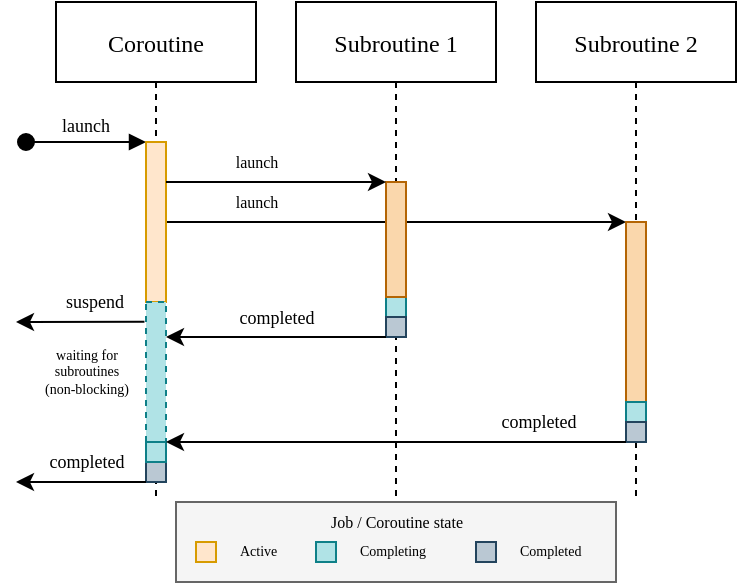 <mxfile version="16.2.4" type="device"><diagram id="kgpKYQtTHZ0yAKxKKP6v" name="Page-1"><mxGraphModel dx="687" dy="377" grid="1" gridSize="10" guides="1" tooltips="1" connect="1" arrows="1" fold="1" page="1" pageScale="1" pageWidth="850" pageHeight="1100" math="0" shadow="0"><root><mxCell id="0"/><mxCell id="1" parent="0"/><mxCell id="e-iGJnpDeahL6EZaTcXt-48" value="" style="group;fontFamily=IBM Plex Sans;fontSource=https%3A%2F%2Ffonts.googleapis.com%2Fcss%3Ffamily%3DIBM%2BPlex%2BSans;" vertex="1" connectable="0" parent="1"><mxGeometry x="100" y="80" width="360" height="290" as="geometry"/></mxCell><mxCell id="e-iGJnpDeahL6EZaTcXt-10" value="" style="endArrow=classic;html=1;rounded=0;exitX=1;exitY=0.5;exitDx=0;exitDy=0;entryX=0;entryY=0;entryDx=0;entryDy=0;fontFamily=IBM Plex Sans;fontSource=https%3A%2F%2Ffonts.googleapis.com%2Fcss%3Ffamily%3DIBM%2BPlex%2BSans;" edge="1" parent="e-iGJnpDeahL6EZaTcXt-48" source="e-iGJnpDeahL6EZaTcXt-6" target="e-iGJnpDeahL6EZaTcXt-9"><mxGeometry width="50" height="50" relative="1" as="geometry"><mxPoint x="190" y="100" as="sourcePoint"/><mxPoint x="240" y="50" as="targetPoint"/></mxGeometry></mxCell><mxCell id="e-iGJnpDeahL6EZaTcXt-50" value="launch" style="edgeLabel;html=1;align=center;verticalAlign=middle;resizable=0;points=[];fontSize=8;fontFamily=IBM Plex Sans;" vertex="1" connectable="0" parent="e-iGJnpDeahL6EZaTcXt-10"><mxGeometry x="-0.583" y="1" relative="1" as="geometry"><mxPoint x="-3" y="-9" as="offset"/></mxGeometry></mxCell><mxCell id="3nuBFxr9cyL0pnOWT2aG-1" value="Coroutine" style="shape=umlLifeline;perimeter=lifelinePerimeter;container=1;collapsible=0;recursiveResize=0;rounded=0;shadow=0;strokeWidth=1;fontFamily=IBM Plex Sans;fontSource=https%3A%2F%2Ffonts.googleapis.com%2Fcss%3Ffamily%3DIBM%2BPlex%2BSans;" parent="e-iGJnpDeahL6EZaTcXt-48" vertex="1"><mxGeometry x="20" width="100" height="250" as="geometry"/></mxCell><mxCell id="3nuBFxr9cyL0pnOWT2aG-3" value="launch" style="verticalAlign=bottom;startArrow=oval;endArrow=block;startSize=8;shadow=0;strokeWidth=1;fontSize=9;fontFamily=IBM Plex Sans;fontSource=https%3A%2F%2Ffonts.googleapis.com%2Fcss%3Ffamily%3DIBM%2BPlex%2BSans;" parent="3nuBFxr9cyL0pnOWT2aG-1" edge="1"><mxGeometry relative="1" as="geometry"><mxPoint x="-15" y="70" as="sourcePoint"/><mxPoint x="45" y="70" as="targetPoint"/></mxGeometry></mxCell><mxCell id="e-iGJnpDeahL6EZaTcXt-6" value="" style="rounded=0;whiteSpace=wrap;html=1;fillColor=#ffe6cc;strokeColor=#d79b00;fontFamily=IBM Plex Sans;fontSource=https%3A%2F%2Ffonts.googleapis.com%2Fcss%3Ffamily%3DIBM%2BPlex%2BSans;" vertex="1" parent="3nuBFxr9cyL0pnOWT2aG-1"><mxGeometry x="45" y="70" width="10" height="80" as="geometry"/></mxCell><mxCell id="e-iGJnpDeahL6EZaTcXt-17" value="" style="rounded=0;whiteSpace=wrap;html=1;fontSize=9;fillColor=#b0e3e6;strokeColor=#0e8088;dashed=1;fontFamily=IBM Plex Sans;fontSource=https%3A%2F%2Ffonts.googleapis.com%2Fcss%3Ffamily%3DIBM%2BPlex%2BSans;" vertex="1" parent="3nuBFxr9cyL0pnOWT2aG-1"><mxGeometry x="45" y="150" width="10" height="70" as="geometry"/></mxCell><mxCell id="e-iGJnpDeahL6EZaTcXt-26" value="" style="rounded=0;whiteSpace=wrap;html=1;fontSize=9;fillColor=#bac8d3;strokeColor=#23445d;fontFamily=IBM Plex Sans;fontSource=https%3A%2F%2Ffonts.googleapis.com%2Fcss%3Ffamily%3DIBM%2BPlex%2BSans;" vertex="1" parent="3nuBFxr9cyL0pnOWT2aG-1"><mxGeometry x="45" y="230" width="10" height="10" as="geometry"/></mxCell><mxCell id="e-iGJnpDeahL6EZaTcXt-27" value="waiting for &lt;br style=&quot;font-size: 7px;&quot;&gt;subroutines&lt;br style=&quot;font-size: 7px;&quot;&gt;(non-blocking)" style="text;html=1;align=center;verticalAlign=middle;resizable=0;points=[];autosize=1;strokeColor=none;fillColor=none;fontSize=7;fontFamily=IBM Plex Sans;fontSource=https%3A%2F%2Ffonts.googleapis.com%2Fcss%3Ffamily%3DIBM%2BPlex%2BSans;" vertex="1" parent="3nuBFxr9cyL0pnOWT2aG-1"><mxGeometry x="-15" y="170" width="60" height="30" as="geometry"/></mxCell><mxCell id="e-iGJnpDeahL6EZaTcXt-47" value="" style="rounded=0;whiteSpace=wrap;html=1;fontSize=9;fillColor=#b0e3e6;strokeColor=#0e8088;fontFamily=IBM Plex Sans;fontSource=https%3A%2F%2Ffonts.googleapis.com%2Fcss%3Ffamily%3DIBM%2BPlex%2BSans;" vertex="1" parent="3nuBFxr9cyL0pnOWT2aG-1"><mxGeometry x="45" y="220" width="10" height="10" as="geometry"/></mxCell><mxCell id="3nuBFxr9cyL0pnOWT2aG-5" value="Subroutine 1" style="shape=umlLifeline;perimeter=lifelinePerimeter;container=1;collapsible=0;recursiveResize=0;rounded=0;shadow=0;strokeWidth=1;fontFamily=IBM Plex Sans;fontSource=https%3A%2F%2Ffonts.googleapis.com%2Fcss%3Ffamily%3DIBM%2BPlex%2BSans;" parent="e-iGJnpDeahL6EZaTcXt-48" vertex="1"><mxGeometry x="140" width="100" height="250" as="geometry"/></mxCell><mxCell id="e-iGJnpDeahL6EZaTcXt-18" value="" style="rounded=0;whiteSpace=wrap;html=1;fontSize=9;fillColor=#b0e3e6;strokeColor=#0e8088;fontFamily=IBM Plex Sans;fontSource=https%3A%2F%2Ffonts.googleapis.com%2Fcss%3Ffamily%3DIBM%2BPlex%2BSans;" vertex="1" parent="3nuBFxr9cyL0pnOWT2aG-5"><mxGeometry x="45" y="147.5" width="10" height="10" as="geometry"/></mxCell><mxCell id="e-iGJnpDeahL6EZaTcXt-19" value="" style="rounded=0;whiteSpace=wrap;html=1;fontSize=9;fillColor=#bac8d3;strokeColor=#23445d;fontFamily=IBM Plex Sans;fontSource=https%3A%2F%2Ffonts.googleapis.com%2Fcss%3Ffamily%3DIBM%2BPlex%2BSans;" vertex="1" parent="3nuBFxr9cyL0pnOWT2aG-5"><mxGeometry x="45" y="157.5" width="10" height="10" as="geometry"/></mxCell><mxCell id="e-iGJnpDeahL6EZaTcXt-5" value="" style="rounded=0;whiteSpace=wrap;html=1;fillColor=#fad7ac;strokeColor=#b46504;fontFamily=IBM Plex Sans;fontSource=https%3A%2F%2Ffonts.googleapis.com%2Fcss%3Ffamily%3DIBM%2BPlex%2BSans;" vertex="1" parent="3nuBFxr9cyL0pnOWT2aG-5"><mxGeometry x="45" y="90" width="10" height="57.5" as="geometry"/></mxCell><mxCell id="e-iGJnpDeahL6EZaTcXt-1" value="Subroutine 2" style="shape=umlLifeline;perimeter=lifelinePerimeter;container=1;collapsible=0;recursiveResize=0;rounded=0;shadow=0;strokeWidth=1;fontFamily=IBM Plex Sans;fontSource=https%3A%2F%2Ffonts.googleapis.com%2Fcss%3Ffamily%3DIBM%2BPlex%2BSans;" vertex="1" parent="e-iGJnpDeahL6EZaTcXt-48"><mxGeometry x="260" width="100" height="250" as="geometry"/></mxCell><mxCell id="e-iGJnpDeahL6EZaTcXt-9" value="" style="rounded=0;whiteSpace=wrap;html=1;fillColor=#fad7ac;strokeColor=#b46504;fontFamily=IBM Plex Sans;fontSource=https%3A%2F%2Ffonts.googleapis.com%2Fcss%3Ffamily%3DIBM%2BPlex%2BSans;" vertex="1" parent="e-iGJnpDeahL6EZaTcXt-1"><mxGeometry x="45" y="110" width="10" height="90" as="geometry"/></mxCell><mxCell id="e-iGJnpDeahL6EZaTcXt-21" value="" style="rounded=0;whiteSpace=wrap;html=1;fontSize=9;fillColor=#b0e3e6;strokeColor=#0e8088;fontFamily=IBM Plex Sans;fontSource=https%3A%2F%2Ffonts.googleapis.com%2Fcss%3Ffamily%3DIBM%2BPlex%2BSans;" vertex="1" parent="e-iGJnpDeahL6EZaTcXt-1"><mxGeometry x="45" y="200" width="10" height="10" as="geometry"/></mxCell><mxCell id="e-iGJnpDeahL6EZaTcXt-22" value="" style="rounded=0;whiteSpace=wrap;html=1;fontSize=9;fillColor=#bac8d3;strokeColor=#23445d;fontFamily=IBM Plex Sans;fontSource=https%3A%2F%2Ffonts.googleapis.com%2Fcss%3Ffamily%3DIBM%2BPlex%2BSans;" vertex="1" parent="e-iGJnpDeahL6EZaTcXt-1"><mxGeometry x="45" y="210" width="10" height="10" as="geometry"/></mxCell><mxCell id="e-iGJnpDeahL6EZaTcXt-7" value="" style="endArrow=classic;html=1;rounded=0;exitX=1;exitY=0.25;exitDx=0;exitDy=0;entryX=0;entryY=0;entryDx=0;entryDy=0;fontFamily=IBM Plex Sans;fontSource=https%3A%2F%2Ffonts.googleapis.com%2Fcss%3Ffamily%3DIBM%2BPlex%2BSans;" edge="1" parent="e-iGJnpDeahL6EZaTcXt-48" source="e-iGJnpDeahL6EZaTcXt-6" target="e-iGJnpDeahL6EZaTcXt-5"><mxGeometry width="50" height="50" relative="1" as="geometry"><mxPoint x="370" y="120" as="sourcePoint"/><mxPoint x="420" y="70" as="targetPoint"/></mxGeometry></mxCell><mxCell id="e-iGJnpDeahL6EZaTcXt-49" value="launch" style="edgeLabel;html=1;align=center;verticalAlign=middle;resizable=0;points=[];fontSize=8;fontFamily=IBM Plex Sans;" vertex="1" connectable="0" parent="e-iGJnpDeahL6EZaTcXt-7"><mxGeometry x="-0.042" relative="1" as="geometry"><mxPoint x="-8" y="-10" as="offset"/></mxGeometry></mxCell><mxCell id="e-iGJnpDeahL6EZaTcXt-12" value="" style="endArrow=classic;html=1;rounded=0;exitX=-0.078;exitY=0.141;exitDx=0;exitDy=0;exitPerimeter=0;fontFamily=IBM Plex Sans;fontSource=https%3A%2F%2Ffonts.googleapis.com%2Fcss%3Ffamily%3DIBM%2BPlex%2BSans;" edge="1" parent="e-iGJnpDeahL6EZaTcXt-48" source="e-iGJnpDeahL6EZaTcXt-17"><mxGeometry width="50" height="50" relative="1" as="geometry"><mxPoint x="210" y="170" as="sourcePoint"/><mxPoint y="160" as="targetPoint"/></mxGeometry></mxCell><mxCell id="e-iGJnpDeahL6EZaTcXt-13" value="suspend" style="edgeLabel;html=1;align=center;verticalAlign=middle;resizable=0;points=[];fontSize=9;fontFamily=IBM Plex Sans;fontSource=https%3A%2F%2Ffonts.googleapis.com%2Fcss%3Ffamily%3DIBM%2BPlex%2BSans;" vertex="1" connectable="0" parent="e-iGJnpDeahL6EZaTcXt-12"><mxGeometry x="-0.37" y="-1" relative="1" as="geometry"><mxPoint x="-5" y="-9" as="offset"/></mxGeometry></mxCell><mxCell id="e-iGJnpDeahL6EZaTcXt-20" value="" style="endArrow=classic;html=1;rounded=0;fontSize=9;exitX=0;exitY=1;exitDx=0;exitDy=0;entryX=1;entryY=0.25;entryDx=0;entryDy=0;fontFamily=IBM Plex Sans;fontSource=https%3A%2F%2Ffonts.googleapis.com%2Fcss%3Ffamily%3DIBM%2BPlex%2BSans;" edge="1" parent="e-iGJnpDeahL6EZaTcXt-48" source="e-iGJnpDeahL6EZaTcXt-19" target="e-iGJnpDeahL6EZaTcXt-17"><mxGeometry width="50" height="50" relative="1" as="geometry"><mxPoint x="210" y="160" as="sourcePoint"/><mxPoint x="260" y="110" as="targetPoint"/></mxGeometry></mxCell><mxCell id="e-iGJnpDeahL6EZaTcXt-24" value="completed" style="edgeLabel;html=1;align=center;verticalAlign=middle;resizable=0;points=[];fontSize=9;fontFamily=IBM Plex Sans;fontSource=https%3A%2F%2Ffonts.googleapis.com%2Fcss%3Ffamily%3DIBM%2BPlex%2BSans;" vertex="1" connectable="0" parent="e-iGJnpDeahL6EZaTcXt-20"><mxGeometry x="-0.087" y="1" relative="1" as="geometry"><mxPoint x="-5" y="-11" as="offset"/></mxGeometry></mxCell><mxCell id="e-iGJnpDeahL6EZaTcXt-23" value="" style="endArrow=classic;html=1;rounded=0;fontSize=9;exitX=0;exitY=1;exitDx=0;exitDy=0;entryX=1;entryY=1;entryDx=0;entryDy=0;fontFamily=IBM Plex Sans;fontSource=https%3A%2F%2Ffonts.googleapis.com%2Fcss%3Ffamily%3DIBM%2BPlex%2BSans;" edge="1" parent="e-iGJnpDeahL6EZaTcXt-48" source="e-iGJnpDeahL6EZaTcXt-22" target="e-iGJnpDeahL6EZaTcXt-17"><mxGeometry width="50" height="50" relative="1" as="geometry"><mxPoint x="170" y="180" as="sourcePoint"/><mxPoint x="220" y="130" as="targetPoint"/></mxGeometry></mxCell><mxCell id="e-iGJnpDeahL6EZaTcXt-25" value="completed" style="edgeLabel;html=1;align=center;verticalAlign=middle;resizable=0;points=[];fontSize=9;fontFamily=IBM Plex Sans;fontSource=https%3A%2F%2Ffonts.googleapis.com%2Fcss%3Ffamily%3DIBM%2BPlex%2BSans;" vertex="1" connectable="0" parent="e-iGJnpDeahL6EZaTcXt-23"><mxGeometry x="-0.211" relative="1" as="geometry"><mxPoint x="46" y="-10" as="offset"/></mxGeometry></mxCell><mxCell id="e-iGJnpDeahL6EZaTcXt-30" value="" style="endArrow=classic;html=1;rounded=0;fontSize=9;exitX=0;exitY=1;exitDx=0;exitDy=0;fontFamily=IBM Plex Sans;fontSource=https%3A%2F%2Ffonts.googleapis.com%2Fcss%3Ffamily%3DIBM%2BPlex%2BSans;" edge="1" parent="e-iGJnpDeahL6EZaTcXt-48" source="e-iGJnpDeahL6EZaTcXt-26"><mxGeometry width="50" height="50" relative="1" as="geometry"><mxPoint x="140" y="200" as="sourcePoint"/><mxPoint y="240" as="targetPoint"/></mxGeometry></mxCell><mxCell id="e-iGJnpDeahL6EZaTcXt-31" value="completed" style="edgeLabel;html=1;align=center;verticalAlign=middle;resizable=0;points=[];fontSize=9;fontFamily=IBM Plex Sans;fontSource=https%3A%2F%2Ffonts.googleapis.com%2Fcss%3Ffamily%3DIBM%2BPlex%2BSans;" vertex="1" connectable="0" parent="e-iGJnpDeahL6EZaTcXt-30"><mxGeometry x="0.231" relative="1" as="geometry"><mxPoint x="10" y="-10" as="offset"/></mxGeometry></mxCell><mxCell id="e-iGJnpDeahL6EZaTcXt-40" value="" style="group;fontFamily=IBM Plex Sans;fontSource=https%3A%2F%2Ffonts.googleapis.com%2Fcss%3Ffamily%3DIBM%2BPlex%2BSans;" vertex="1" connectable="0" parent="e-iGJnpDeahL6EZaTcXt-48"><mxGeometry x="80" y="250" width="220" height="40" as="geometry"/></mxCell><mxCell id="e-iGJnpDeahL6EZaTcXt-39" value="" style="rounded=0;whiteSpace=wrap;html=1;fontSize=7;fillColor=#f5f5f5;fontColor=#333333;strokeColor=#666666;fontFamily=IBM Plex Sans;fontSource=https%3A%2F%2Ffonts.googleapis.com%2Fcss%3Ffamily%3DIBM%2BPlex%2BSans;" vertex="1" parent="e-iGJnpDeahL6EZaTcXt-40"><mxGeometry width="220" height="40" as="geometry"/></mxCell><mxCell id="e-iGJnpDeahL6EZaTcXt-45" value="Job / Coroutine state" style="text;html=1;align=center;verticalAlign=middle;resizable=0;points=[];autosize=1;strokeColor=none;fillColor=none;fontSize=8;fontFamily=IBM Plex Sans;fontSource=https%3A%2F%2Ffonts.googleapis.com%2Fcss%3Ffamily%3DIBM%2BPlex%2BSans;" vertex="1" parent="e-iGJnpDeahL6EZaTcXt-40"><mxGeometry x="65" width="90" height="20" as="geometry"/></mxCell><mxCell id="e-iGJnpDeahL6EZaTcXt-42" value="" style="group;fontFamily=IBM Plex Sans;fontSource=https%3A%2F%2Ffonts.googleapis.com%2Fcss%3Ffamily%3DIBM%2BPlex%2BSans;" vertex="1" connectable="0" parent="e-iGJnpDeahL6EZaTcXt-40"><mxGeometry x="70" y="20" width="70" height="10" as="geometry"/></mxCell><mxCell id="e-iGJnpDeahL6EZaTcXt-35" value="" style="rounded=0;whiteSpace=wrap;html=1;fontSize=9;fillColor=#b0e3e6;strokeColor=#0e8088;fontFamily=IBM Plex Sans;fontSource=https%3A%2F%2Ffonts.googleapis.com%2Fcss%3Ffamily%3DIBM%2BPlex%2BSans;" vertex="1" parent="e-iGJnpDeahL6EZaTcXt-42"><mxGeometry width="10" height="10" as="geometry"/></mxCell><mxCell id="e-iGJnpDeahL6EZaTcXt-36" value="Completing" style="text;html=1;align=left;verticalAlign=middle;resizable=0;points=[];autosize=1;strokeColor=none;fillColor=none;fontSize=7;fontFamily=IBM Plex Sans;fontSource=https%3A%2F%2Ffonts.googleapis.com%2Fcss%3Ffamily%3DIBM%2BPlex%2BSans;" vertex="1" parent="e-iGJnpDeahL6EZaTcXt-42"><mxGeometry x="20" width="50" height="10" as="geometry"/></mxCell><mxCell id="e-iGJnpDeahL6EZaTcXt-43" value="" style="rounded=0;whiteSpace=wrap;html=1;fillColor=#ffe6cc;strokeColor=#d79b00;fontFamily=IBM Plex Sans;fontSource=https%3A%2F%2Ffonts.googleapis.com%2Fcss%3Ffamily%3DIBM%2BPlex%2BSans;" vertex="1" parent="e-iGJnpDeahL6EZaTcXt-42"><mxGeometry x="-60" width="10" height="10" as="geometry"/></mxCell><mxCell id="e-iGJnpDeahL6EZaTcXt-44" value="Active" style="text;html=1;align=left;verticalAlign=middle;resizable=0;points=[];autosize=1;strokeColor=none;fillColor=none;fontSize=7;fontFamily=IBM Plex Sans;fontSource=https%3A%2F%2Ffonts.googleapis.com%2Fcss%3Ffamily%3DIBM%2BPlex%2BSans;" vertex="1" parent="e-iGJnpDeahL6EZaTcXt-42"><mxGeometry x="-40" width="30" height="10" as="geometry"/></mxCell><mxCell id="e-iGJnpDeahL6EZaTcXt-37" value="" style="rounded=0;whiteSpace=wrap;html=1;fontSize=9;fillColor=#bac8d3;strokeColor=#23445d;fontFamily=IBM Plex Sans;fontSource=https%3A%2F%2Ffonts.googleapis.com%2Fcss%3Ffamily%3DIBM%2BPlex%2BSans;" vertex="1" parent="e-iGJnpDeahL6EZaTcXt-40"><mxGeometry x="150" y="20" width="10" height="10" as="geometry"/></mxCell><mxCell id="e-iGJnpDeahL6EZaTcXt-38" value="Completed" style="text;html=1;align=left;verticalAlign=middle;resizable=0;points=[];autosize=1;strokeColor=none;fillColor=none;fontSize=7;fontFamily=IBM Plex Sans;fontSource=https%3A%2F%2Ffonts.googleapis.com%2Fcss%3Ffamily%3DIBM%2BPlex%2BSans;" vertex="1" parent="e-iGJnpDeahL6EZaTcXt-40"><mxGeometry x="170" y="20" width="50" height="10" as="geometry"/></mxCell></root></mxGraphModel></diagram></mxfile>
